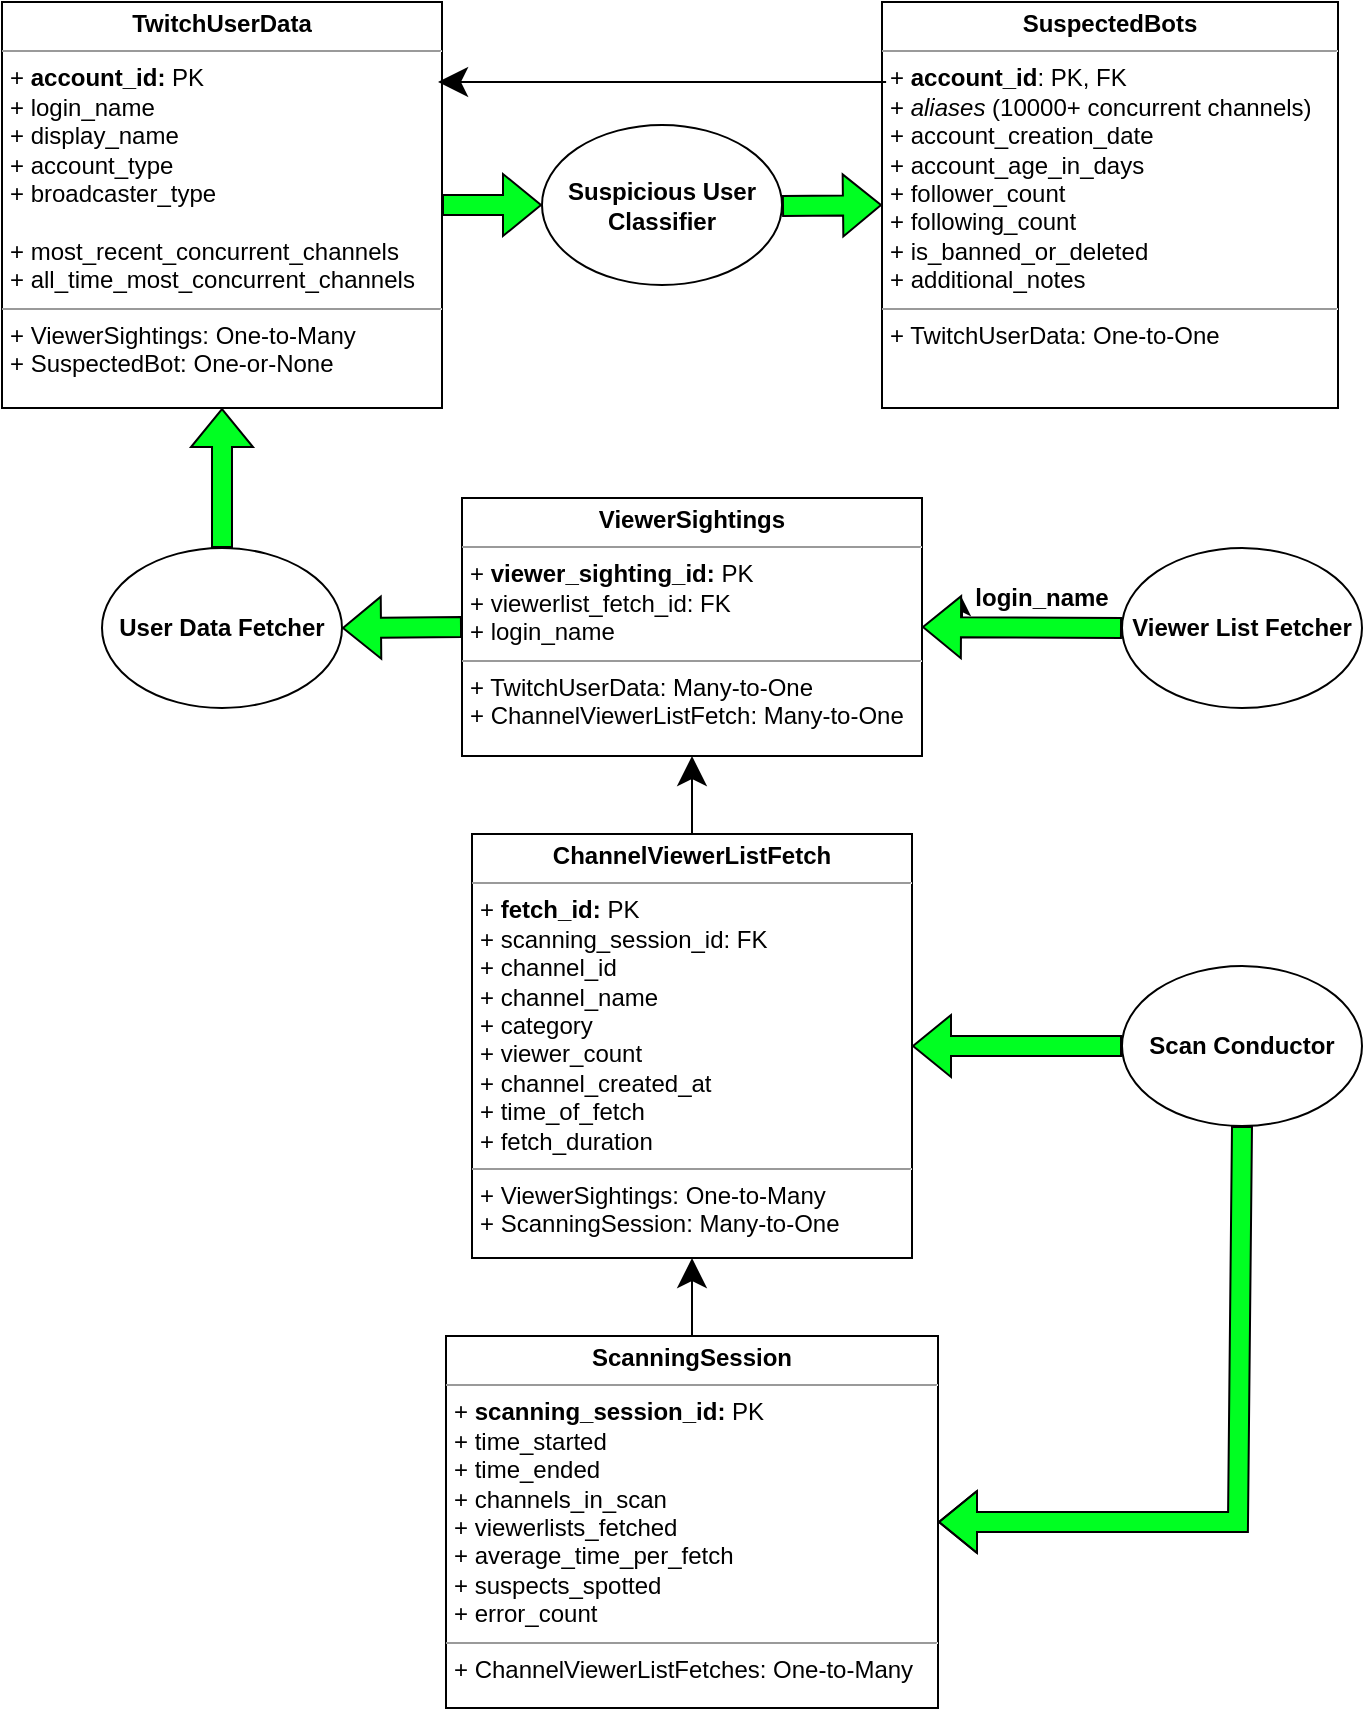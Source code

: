 <mxfile version="24.5.4" type="device">
  <diagram name="Page-1" id="c4acf3e9-155e-7222-9cf6-157b1a14988f">
    <mxGraphModel dx="1274" dy="680" grid="0" gridSize="10" guides="1" tooltips="1" connect="1" arrows="1" fold="1" page="1" pageScale="1" pageWidth="850" pageHeight="1100" background="none" math="0" shadow="0">
      <root>
        <mxCell id="0" />
        <mxCell id="1" parent="0" />
        <mxCell id="5d2195bd80daf111-18" value="&lt;p style=&quot;margin:0px;margin-top:4px;text-align:center;&quot;&gt;&lt;b&gt;TwitchUserData&lt;/b&gt;&lt;br&gt;&lt;/p&gt;&lt;hr size=&quot;1&quot;&gt;&lt;p style=&quot;margin:0px;margin-left:4px;&quot;&gt;+ &lt;b&gt;account_id:&lt;/b&gt; PK&lt;br&gt;+ login_name&lt;/p&gt;&lt;p style=&quot;margin:0px;margin-left:4px;&quot;&gt;+ display_name&lt;/p&gt;&lt;p style=&quot;margin:0px;margin-left:4px;&quot;&gt;+ account_type&lt;/p&gt;&lt;p style=&quot;margin:0px;margin-left:4px;&quot;&gt;+ broadcaster_type&lt;/p&gt;&lt;p style=&quot;margin:0px;margin-left:4px;&quot;&gt;&lt;br&gt;&lt;/p&gt;&lt;p style=&quot;margin:0px;margin-left:4px;&quot;&gt;+ most_recent_concurrent_channels&lt;/p&gt;&lt;p style=&quot;margin:0px;margin-left:4px;&quot;&gt;+ all_time_most_concurrent_channels&lt;br&gt;&lt;/p&gt;&lt;hr size=&quot;1&quot;&gt;&lt;p style=&quot;margin:0px;margin-left:4px;&quot;&gt;+ ViewerSightings: One-to-Many&lt;/p&gt;&lt;p style=&quot;margin:0px;margin-left:4px;&quot;&gt;+ SuspectedBot: One-or-None&lt;br&gt;&lt;br&gt;&lt;/p&gt;" style="verticalAlign=top;align=left;overflow=fill;fontSize=12;fontFamily=Helvetica;html=1;rounded=0;shadow=0;comic=0;labelBackgroundColor=none;strokeWidth=1" parent="1" vertex="1">
          <mxGeometry x="85" y="92" width="220" height="203" as="geometry" />
        </mxCell>
        <mxCell id="AvK1rYgLBQbUIPVSa8lQ-2" value="&lt;p style=&quot;margin:0px;margin-top:4px;text-align:center;&quot;&gt;&lt;b&gt;SuspectedBots&lt;/b&gt;&lt;br&gt;&lt;/p&gt;&lt;hr size=&quot;1&quot;&gt;&lt;p style=&quot;margin:0px;margin-left:4px;&quot;&gt;+ &lt;b&gt;account_id&lt;/b&gt;: PK, FK&lt;br&gt;+ &lt;i&gt;aliases &lt;/i&gt;(10000+ concurrent channels)&lt;/p&gt;&lt;p style=&quot;margin:0px;margin-left:4px;&quot;&gt;+ account_creation_date&lt;/p&gt;&lt;p style=&quot;margin:0px;margin-left:4px;&quot;&gt;+ account_age_in_days&lt;/p&gt;&lt;p style=&quot;margin:0px;margin-left:4px;&quot;&gt;+ follower_count&lt;/p&gt;&lt;p style=&quot;margin:0px;margin-left:4px;&quot;&gt;+ following_count&lt;/p&gt;&lt;p style=&quot;margin:0px;margin-left:4px;&quot;&gt;+ is_banned_or_deleted&lt;/p&gt;&lt;p style=&quot;margin:0px;margin-left:4px;&quot;&gt;+ additional_notes&lt;/p&gt;&lt;hr size=&quot;1&quot;&gt;&lt;p style=&quot;margin:0px;margin-left:4px;&quot;&gt;+ TwitchUserData: One-to-One&lt;br&gt;&lt;br&gt;&lt;/p&gt;" style="verticalAlign=top;align=left;overflow=fill;fontSize=12;fontFamily=Helvetica;html=1;rounded=0;shadow=0;comic=0;labelBackgroundColor=none;strokeWidth=1" vertex="1" parent="1">
          <mxGeometry x="525" y="92" width="228" height="203" as="geometry" />
        </mxCell>
        <mxCell id="AvK1rYgLBQbUIPVSa8lQ-3" value="" style="endArrow=classic;html=1;rounded=0;entryX=0.991;entryY=0.197;entryDx=0;entryDy=0;entryPerimeter=0;exitX=0.009;exitY=0.197;exitDx=0;exitDy=0;exitPerimeter=0;endSize=12;" edge="1" parent="1" source="AvK1rYgLBQbUIPVSa8lQ-2" target="5d2195bd80daf111-18">
          <mxGeometry width="50" height="50" relative="1" as="geometry">
            <mxPoint x="535" y="385" as="sourcePoint" />
            <mxPoint x="585" y="335" as="targetPoint" />
          </mxGeometry>
        </mxCell>
        <mxCell id="AvK1rYgLBQbUIPVSa8lQ-21" value="" style="edgeStyle=orthogonalEdgeStyle;rounded=0;orthogonalLoop=1;jettySize=auto;html=1;" edge="1" parent="1" source="AvK1rYgLBQbUIPVSa8lQ-4" target="AvK1rYgLBQbUIPVSa8lQ-7">
          <mxGeometry relative="1" as="geometry" />
        </mxCell>
        <mxCell id="AvK1rYgLBQbUIPVSa8lQ-4" value="&lt;p style=&quot;margin:0px;margin-top:4px;text-align:center;&quot;&gt;&lt;b&gt;ViewerSightings&lt;/b&gt;&lt;br&gt;&lt;/p&gt;&lt;hr size=&quot;1&quot;&gt;&lt;p style=&quot;margin:0px;margin-left:4px;&quot;&gt;+ &lt;b&gt;viewer_sighting_id:&lt;/b&gt; PK&lt;/p&gt;&lt;p style=&quot;margin:0px;margin-left:4px;&quot;&gt;+ viewerlist_fetch_id: FK&lt;br&gt;&lt;/p&gt;&lt;p style=&quot;margin:0px;margin-left:4px;&quot;&gt;+ login_name&lt;/p&gt;&lt;hr size=&quot;1&quot;&gt;&lt;p style=&quot;margin:0px;margin-left:4px;&quot;&gt;+ TwitchUserData: Many-to-One&lt;/p&gt;&lt;p style=&quot;margin:0px;margin-left:4px;&quot;&gt;+ ChannelViewerListFetch: Many-to-One&lt;/p&gt;" style="verticalAlign=top;align=left;overflow=fill;fontSize=12;fontFamily=Helvetica;html=1;rounded=0;shadow=0;comic=0;labelBackgroundColor=none;strokeWidth=1" vertex="1" parent="1">
          <mxGeometry x="315" y="340" width="230" height="129" as="geometry" />
        </mxCell>
        <mxCell id="AvK1rYgLBQbUIPVSa8lQ-5" value="&lt;b&gt;Viewer List Fetcher&lt;br&gt;&lt;/b&gt;" style="ellipse;whiteSpace=wrap;html=1;" vertex="1" parent="1">
          <mxGeometry x="645" y="365" width="120" height="80" as="geometry" />
        </mxCell>
        <mxCell id="AvK1rYgLBQbUIPVSa8lQ-6" value="" style="shape=flexArrow;endArrow=classic;html=1;rounded=0;exitX=0;exitY=0.5;exitDx=0;exitDy=0;entryX=1;entryY=0.5;entryDx=0;entryDy=0;fillColor=#00FF22;fillStyle=solid;" edge="1" parent="1" source="AvK1rYgLBQbUIPVSa8lQ-5" target="AvK1rYgLBQbUIPVSa8lQ-4">
          <mxGeometry width="50" height="50" relative="1" as="geometry">
            <mxPoint x="535" y="355" as="sourcePoint" />
            <mxPoint x="585" y="305" as="targetPoint" />
          </mxGeometry>
        </mxCell>
        <mxCell id="AvK1rYgLBQbUIPVSa8lQ-7" value="&lt;b&gt;login_name&lt;/b&gt;" style="text;html=1;align=center;verticalAlign=middle;whiteSpace=wrap;rounded=0;" vertex="1" parent="1">
          <mxGeometry x="565" y="375" width="80" height="30" as="geometry" />
        </mxCell>
        <mxCell id="AvK1rYgLBQbUIPVSa8lQ-8" value="&lt;b&gt;User Data Fetcher&lt;br&gt;&lt;/b&gt;" style="ellipse;whiteSpace=wrap;html=1;" vertex="1" parent="1">
          <mxGeometry x="135" y="365" width="120" height="80" as="geometry" />
        </mxCell>
        <mxCell id="AvK1rYgLBQbUIPVSa8lQ-9" value="" style="shape=flexArrow;endArrow=classic;html=1;rounded=0;exitX=0.5;exitY=0;exitDx=0;exitDy=0;entryX=0.5;entryY=1;entryDx=0;entryDy=0;fillColor=#00FF22;fillStyle=solid;" edge="1" parent="1" source="AvK1rYgLBQbUIPVSa8lQ-8" target="5d2195bd80daf111-18">
          <mxGeometry width="50" height="50" relative="1" as="geometry">
            <mxPoint x="135" y="325" as="sourcePoint" />
            <mxPoint x="35" y="325" as="targetPoint" />
          </mxGeometry>
        </mxCell>
        <mxCell id="AvK1rYgLBQbUIPVSa8lQ-10" value="" style="shape=flexArrow;endArrow=classic;html=1;rounded=0;exitX=0;exitY=0.5;exitDx=0;exitDy=0;entryX=1;entryY=0.5;entryDx=0;entryDy=0;fillColor=#00FF22;fillStyle=solid;" edge="1" parent="1" source="AvK1rYgLBQbUIPVSa8lQ-4" target="AvK1rYgLBQbUIPVSa8lQ-8">
          <mxGeometry width="50" height="50" relative="1" as="geometry">
            <mxPoint x="255" y="505" as="sourcePoint" />
            <mxPoint x="155" y="505" as="targetPoint" />
          </mxGeometry>
        </mxCell>
        <mxCell id="AvK1rYgLBQbUIPVSa8lQ-12" value="&lt;p style=&quot;margin:0px;margin-top:4px;text-align:center;&quot;&gt;&lt;b&gt;ChannelViewerListFetch&lt;/b&gt;&lt;br&gt;&lt;/p&gt;&lt;hr size=&quot;1&quot;&gt;&lt;p style=&quot;margin:0px;margin-left:4px;&quot;&gt;+ &lt;b&gt;fetch_id:&lt;/b&gt; PK&lt;br&gt;+ scanning_session_id: FK&lt;br&gt;&lt;/p&gt;&lt;p style=&quot;margin:0px;margin-left:4px;&quot;&gt;+ channel_id&lt;/p&gt;&lt;p style=&quot;margin:0px;margin-left:4px;&quot;&gt;+ channel_name&lt;/p&gt;&lt;p style=&quot;margin:0px;margin-left:4px;&quot;&gt;+ category&lt;/p&gt;&lt;p style=&quot;margin:0px;margin-left:4px;&quot;&gt;+ viewer_count&lt;/p&gt;&lt;p style=&quot;margin:0px;margin-left:4px;&quot;&gt;+ channel_created_at&lt;/p&gt;&lt;p style=&quot;margin:0px;margin-left:4px;&quot;&gt;+ time_of_fetch&lt;/p&gt;&lt;p style=&quot;margin:0px;margin-left:4px;&quot;&gt;+ fetch_duration&lt;/p&gt;&lt;hr size=&quot;1&quot;&gt;&lt;p style=&quot;margin:0px;margin-left:4px;&quot;&gt;+ ViewerSightings: One-to-Many&lt;br&gt;&lt;/p&gt;&lt;p style=&quot;margin:0px;margin-left:4px;&quot;&gt;+ ScanningSession: Many-to-One&lt;br&gt;&lt;br&gt;&lt;/p&gt;" style="verticalAlign=top;align=left;overflow=fill;fontSize=12;fontFamily=Helvetica;html=1;rounded=0;shadow=0;comic=0;labelBackgroundColor=none;strokeWidth=1" vertex="1" parent="1">
          <mxGeometry x="320" y="508" width="220" height="212" as="geometry" />
        </mxCell>
        <mxCell id="AvK1rYgLBQbUIPVSa8lQ-14" value="" style="endArrow=classic;html=1;rounded=0;entryX=0.5;entryY=1;entryDx=0;entryDy=0;exitX=0.5;exitY=0;exitDx=0;exitDy=0;endSize=12;" edge="1" parent="1" source="AvK1rYgLBQbUIPVSa8lQ-12" target="AvK1rYgLBQbUIPVSa8lQ-4">
          <mxGeometry width="50" height="50" relative="1" as="geometry">
            <mxPoint x="212" y="543" as="sourcePoint" />
            <mxPoint x="262" y="493" as="targetPoint" />
          </mxGeometry>
        </mxCell>
        <mxCell id="AvK1rYgLBQbUIPVSa8lQ-15" value="&lt;p style=&quot;margin:0px;margin-top:4px;text-align:center;&quot;&gt;&lt;b&gt;ScanningSession&lt;/b&gt;&lt;br&gt;&lt;/p&gt;&lt;hr size=&quot;1&quot;&gt;&lt;p style=&quot;margin:0px;margin-left:4px;&quot;&gt;+ &lt;b&gt;scanning_session_id:&lt;/b&gt; PK&lt;br&gt;&lt;/p&gt;&lt;p style=&quot;margin:0px;margin-left:4px;&quot;&gt;+ time_started&lt;/p&gt;&lt;p style=&quot;margin:0px;margin-left:4px;&quot;&gt;+ time_ended&lt;/p&gt;&lt;p style=&quot;margin:0px;margin-left:4px;&quot;&gt;+ channels_in_scan&lt;/p&gt;&lt;p style=&quot;margin:0px;margin-left:4px;&quot;&gt;+ viewerlists_fetched&lt;/p&gt;&lt;p style=&quot;margin:0px;margin-left:4px;&quot;&gt;+ average_time_per_fetch&lt;/p&gt;&lt;p style=&quot;margin:0px;margin-left:4px;&quot;&gt;+ suspects_spotted&lt;/p&gt;&lt;p style=&quot;margin:0px;margin-left:4px;&quot;&gt;+ error_count&lt;br&gt;&lt;/p&gt;&lt;hr size=&quot;1&quot;&gt;&lt;p style=&quot;margin:0px;margin-left:4px;&quot;&gt;+ ChannelViewerListFetches: One-to-Many&lt;br&gt;&lt;br&gt;&lt;/p&gt;" style="verticalAlign=top;align=left;overflow=fill;fontSize=12;fontFamily=Helvetica;html=1;rounded=0;shadow=0;comic=0;labelBackgroundColor=none;strokeWidth=1" vertex="1" parent="1">
          <mxGeometry x="307" y="759" width="246" height="186" as="geometry" />
        </mxCell>
        <mxCell id="AvK1rYgLBQbUIPVSa8lQ-16" value="" style="endArrow=classic;html=1;rounded=0;entryX=0.5;entryY=1;entryDx=0;entryDy=0;endSize=12;exitX=0.5;exitY=0;exitDx=0;exitDy=0;" edge="1" parent="1" source="AvK1rYgLBQbUIPVSa8lQ-15" target="AvK1rYgLBQbUIPVSa8lQ-12">
          <mxGeometry width="50" height="50" relative="1" as="geometry">
            <mxPoint x="440" y="518" as="sourcePoint" />
            <mxPoint x="440" y="479" as="targetPoint" />
          </mxGeometry>
        </mxCell>
        <mxCell id="AvK1rYgLBQbUIPVSa8lQ-20" value="&lt;b&gt;Scan Conductor&lt;br&gt;&lt;/b&gt;" style="ellipse;whiteSpace=wrap;html=1;" vertex="1" parent="1">
          <mxGeometry x="645" y="574" width="120" height="80" as="geometry" />
        </mxCell>
        <mxCell id="AvK1rYgLBQbUIPVSa8lQ-22" value="" style="shape=flexArrow;endArrow=classic;html=1;rounded=0;exitX=0;exitY=0.5;exitDx=0;exitDy=0;entryX=1;entryY=0.5;entryDx=0;entryDy=0;fillColor=#00FF22;fillStyle=solid;" edge="1" parent="1" source="AvK1rYgLBQbUIPVSa8lQ-20" target="AvK1rYgLBQbUIPVSa8lQ-12">
          <mxGeometry width="50" height="50" relative="1" as="geometry">
            <mxPoint x="647" y="550" as="sourcePoint" />
            <mxPoint x="547" y="550" as="targetPoint" />
          </mxGeometry>
        </mxCell>
        <mxCell id="AvK1rYgLBQbUIPVSa8lQ-23" value="" style="shape=flexArrow;endArrow=classic;html=1;rounded=0;exitX=0.5;exitY=1;exitDx=0;exitDy=0;entryX=1;entryY=0.5;entryDx=0;entryDy=0;fillColor=#00FF22;fillStyle=solid;" edge="1" parent="1" source="AvK1rYgLBQbUIPVSa8lQ-20" target="AvK1rYgLBQbUIPVSa8lQ-15">
          <mxGeometry width="50" height="50" relative="1" as="geometry">
            <mxPoint x="655" y="683" as="sourcePoint" />
            <mxPoint x="550" y="683" as="targetPoint" />
            <Array as="points">
              <mxPoint x="703" y="852" />
            </Array>
          </mxGeometry>
        </mxCell>
        <mxCell id="AvK1rYgLBQbUIPVSa8lQ-24" value="&lt;b&gt;Suspicious User Classifier&lt;br&gt;&lt;/b&gt;" style="ellipse;whiteSpace=wrap;html=1;" vertex="1" parent="1">
          <mxGeometry x="355" y="153.5" width="120" height="80" as="geometry" />
        </mxCell>
        <mxCell id="AvK1rYgLBQbUIPVSa8lQ-25" value="" style="shape=flexArrow;endArrow=classic;html=1;rounded=0;exitX=1;exitY=0.5;exitDx=0;exitDy=0;entryX=0;entryY=0.5;entryDx=0;entryDy=0;fillColor=#00FF22;fillStyle=solid;" edge="1" parent="1" source="5d2195bd80daf111-18" target="AvK1rYgLBQbUIPVSa8lQ-24">
          <mxGeometry width="50" height="50" relative="1" as="geometry">
            <mxPoint x="375" y="257" as="sourcePoint" />
            <mxPoint x="315" y="257" as="targetPoint" />
          </mxGeometry>
        </mxCell>
        <mxCell id="AvK1rYgLBQbUIPVSa8lQ-26" value="" style="shape=flexArrow;endArrow=classic;html=1;rounded=0;entryX=0;entryY=0.5;entryDx=0;entryDy=0;fillColor=#00FF22;fillStyle=solid;" edge="1" parent="1" source="AvK1rYgLBQbUIPVSa8lQ-24" target="AvK1rYgLBQbUIPVSa8lQ-2">
          <mxGeometry width="50" height="50" relative="1" as="geometry">
            <mxPoint x="402" y="275" as="sourcePoint" />
            <mxPoint x="375" y="204" as="targetPoint" />
          </mxGeometry>
        </mxCell>
      </root>
    </mxGraphModel>
  </diagram>
</mxfile>

